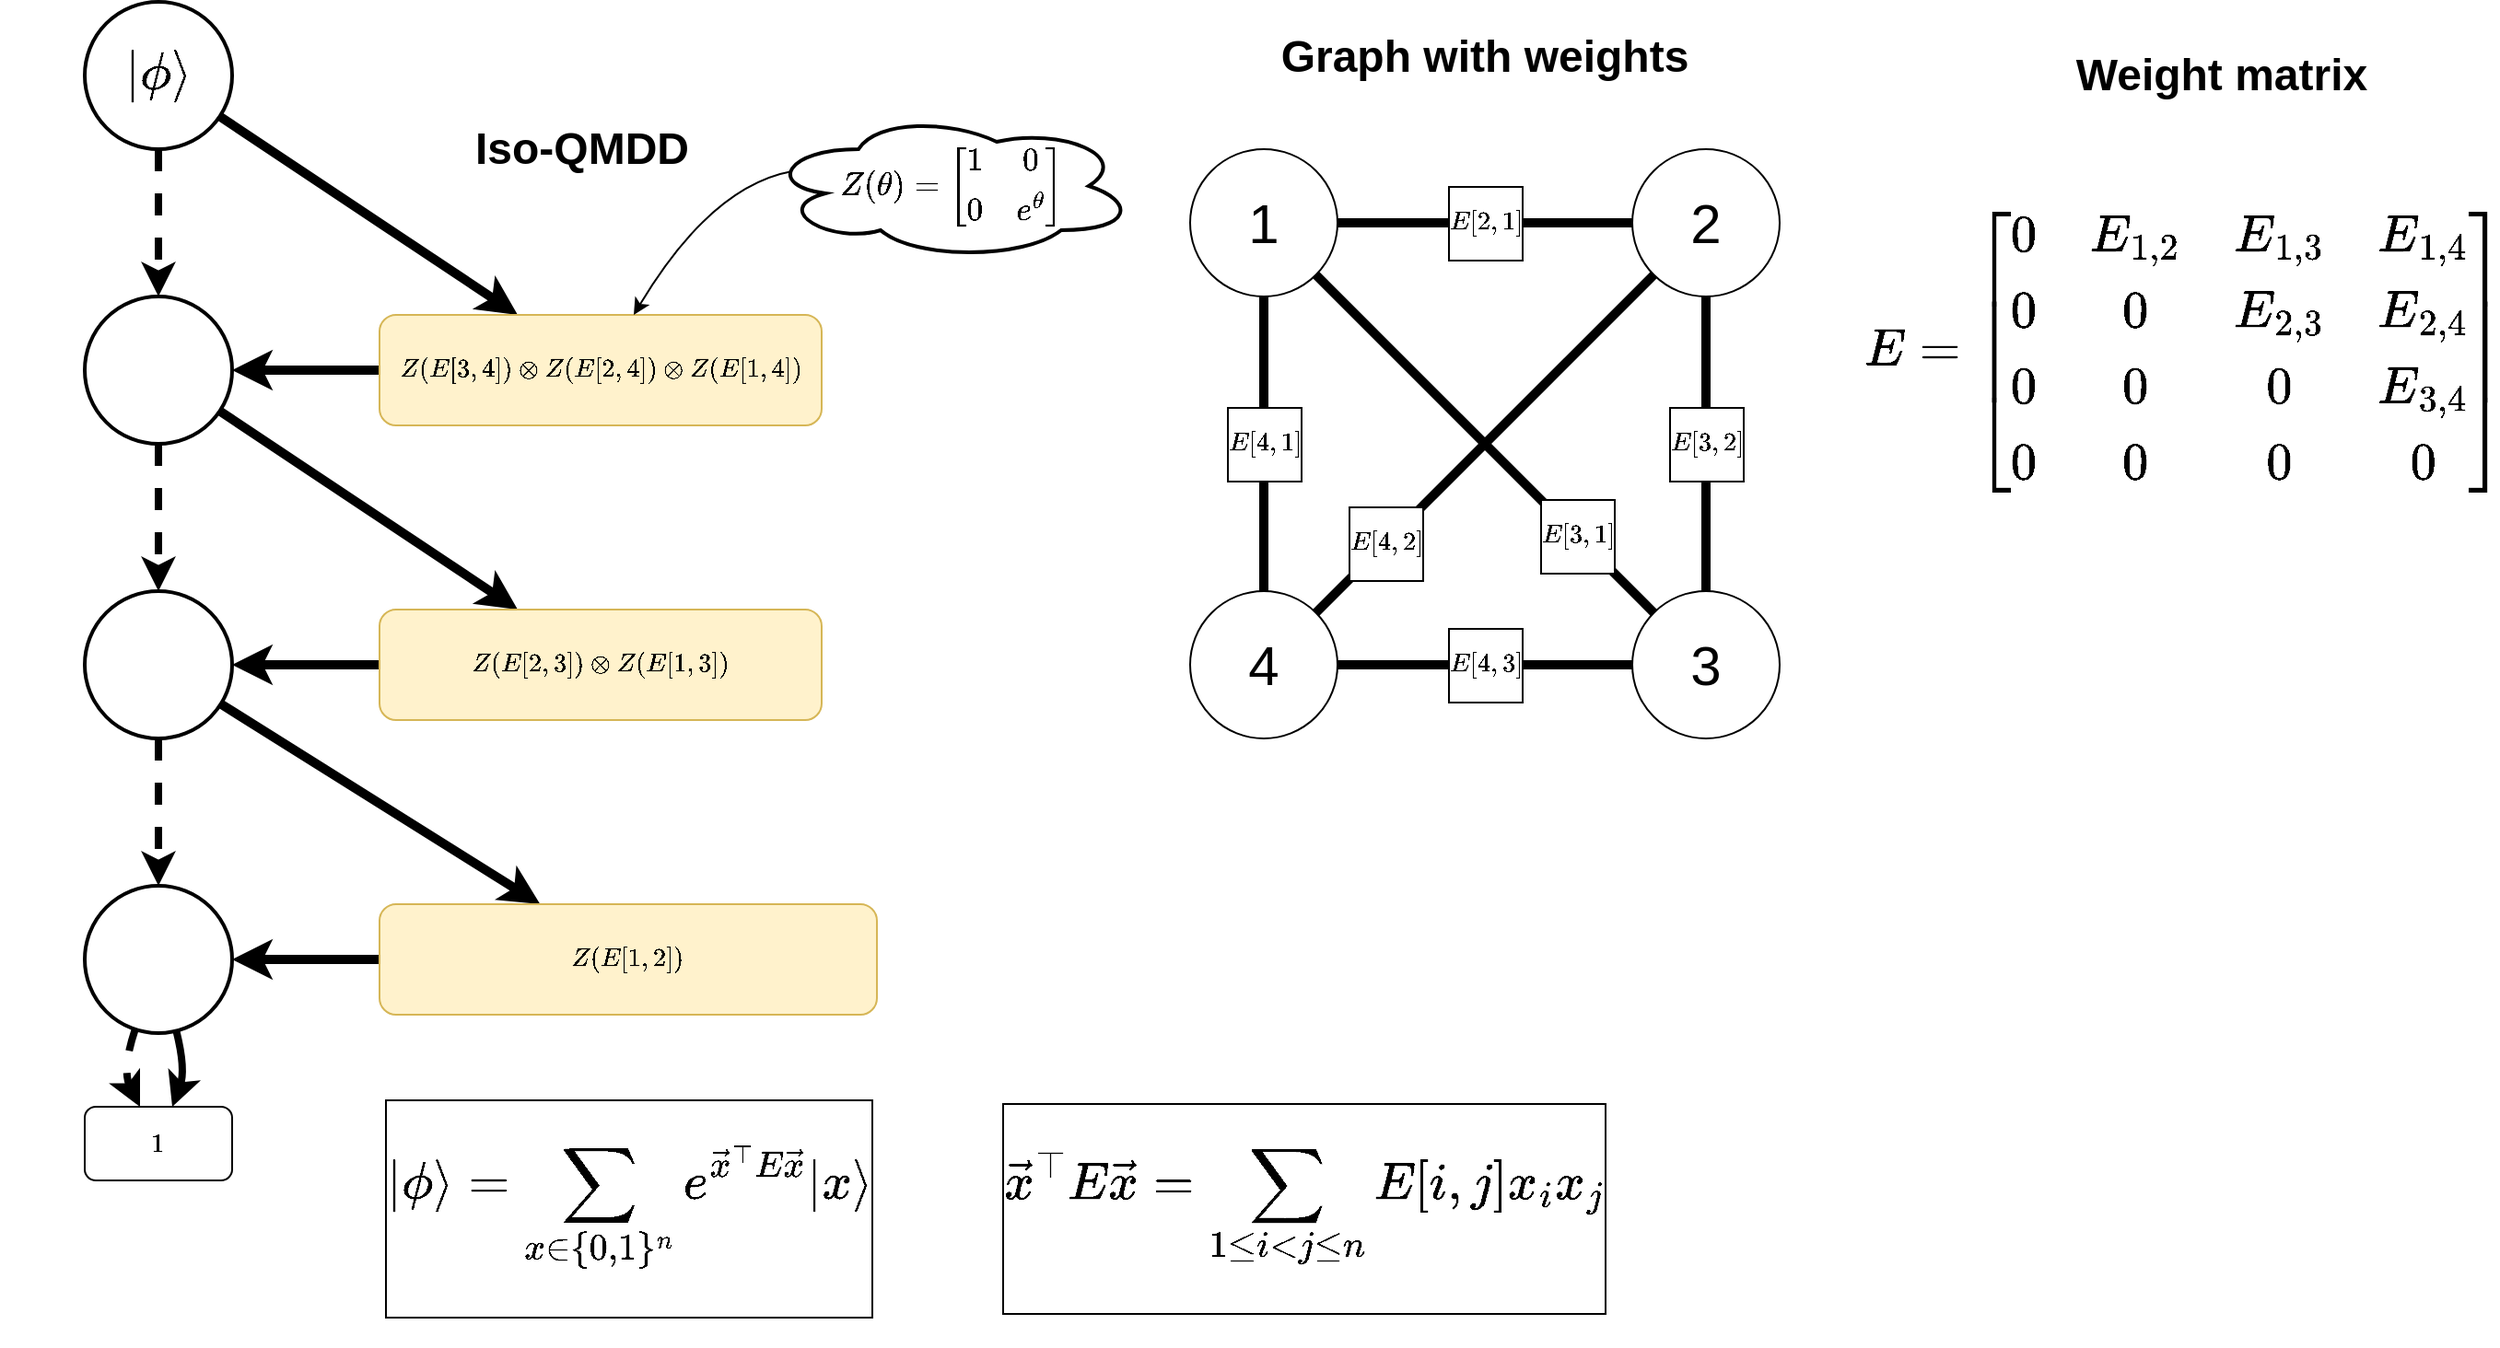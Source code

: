 <mxfile version="13.10.0" type="device"><diagram id="UoyFztPHbAxfOtIrm-Md" name="Page-1"><mxGraphModel dx="934" dy="569" grid="1" gridSize="10" guides="1" tooltips="1" connect="1" arrows="1" fold="1" page="1" pageScale="1" pageWidth="850" pageHeight="1100" math="1" shadow="0"><root><mxCell id="0"/><mxCell id="1" parent="0"/><mxCell id="kAd1hX-TktcAsDmedw0G-8" style="rounded=0;orthogonalLoop=1;jettySize=auto;html=1;strokeWidth=5;" parent="1" source="kAd1hX-TktcAsDmedw0G-1" target="kAd1hX-TktcAsDmedw0G-6" edge="1"><mxGeometry relative="1" as="geometry"/></mxCell><mxCell id="kAd1hX-TktcAsDmedw0G-9" style="edgeStyle=none;rounded=0;orthogonalLoop=1;jettySize=auto;html=1;strokeWidth=4;dashed=1;" parent="1" source="kAd1hX-TktcAsDmedw0G-1" target="kAd1hX-TktcAsDmedw0G-2" edge="1"><mxGeometry relative="1" as="geometry"/></mxCell><mxCell id="kAd1hX-TktcAsDmedw0G-1" value="$$|\phi\rangle$$" style="ellipse;whiteSpace=wrap;html=1;aspect=fixed;strokeWidth=2;fontSize=24;" parent="1" vertex="1"><mxGeometry x="360" y="160" width="80" height="80" as="geometry"/></mxCell><mxCell id="kAd1hX-TktcAsDmedw0G-10" style="edgeStyle=none;rounded=0;orthogonalLoop=1;jettySize=auto;html=1;strokeWidth=4;dashed=1;" parent="1" source="kAd1hX-TktcAsDmedw0G-2" target="kAd1hX-TktcAsDmedw0G-3" edge="1"><mxGeometry relative="1" as="geometry"/></mxCell><mxCell id="kAd1hX-TktcAsDmedw0G-19" style="edgeStyle=none;rounded=0;orthogonalLoop=1;jettySize=auto;html=1;strokeWidth=5;" parent="1" source="kAd1hX-TktcAsDmedw0G-2" target="kAd1hX-TktcAsDmedw0G-14" edge="1"><mxGeometry relative="1" as="geometry"/></mxCell><mxCell id="kAd1hX-TktcAsDmedw0G-2" value="" style="ellipse;whiteSpace=wrap;html=1;aspect=fixed;strokeWidth=2;" parent="1" vertex="1"><mxGeometry x="360" y="320" width="80" height="80" as="geometry"/></mxCell><mxCell id="kAd1hX-TktcAsDmedw0G-11" style="edgeStyle=none;rounded=0;orthogonalLoop=1;jettySize=auto;html=1;strokeWidth=4;dashed=1;" parent="1" source="kAd1hX-TktcAsDmedw0G-3" target="kAd1hX-TktcAsDmedw0G-4" edge="1"><mxGeometry relative="1" as="geometry"/></mxCell><mxCell id="kAd1hX-TktcAsDmedw0G-18" style="edgeStyle=none;rounded=0;orthogonalLoop=1;jettySize=auto;html=1;strokeWidth=5;" parent="1" source="kAd1hX-TktcAsDmedw0G-3" target="kAd1hX-TktcAsDmedw0G-15" edge="1"><mxGeometry relative="1" as="geometry"/></mxCell><mxCell id="kAd1hX-TktcAsDmedw0G-3" value="" style="ellipse;whiteSpace=wrap;html=1;aspect=fixed;strokeWidth=2;" parent="1" vertex="1"><mxGeometry x="360" y="480" width="80" height="80" as="geometry"/></mxCell><mxCell id="kAd1hX-TktcAsDmedw0G-13" style="edgeStyle=none;orthogonalLoop=1;jettySize=auto;html=1;strokeWidth=4;dashed=1;curved=1;" parent="1" source="kAd1hX-TktcAsDmedw0G-4" target="kAd1hX-TktcAsDmedw0G-5" edge="1"><mxGeometry relative="1" as="geometry"><Array as="points"><mxPoint x="380" y="740"/></Array></mxGeometry></mxCell><mxCell id="kAd1hX-TktcAsDmedw0G-32" style="edgeStyle=none;curved=1;orthogonalLoop=1;jettySize=auto;html=1;endArrow=classic;endFill=1;strokeWidth=4;fontSize=12;" parent="1" source="kAd1hX-TktcAsDmedw0G-4" target="kAd1hX-TktcAsDmedw0G-5" edge="1"><mxGeometry relative="1" as="geometry"><Array as="points"><mxPoint x="415" y="740"/></Array></mxGeometry></mxCell><mxCell id="kAd1hX-TktcAsDmedw0G-4" value="" style="ellipse;whiteSpace=wrap;html=1;aspect=fixed;strokeWidth=2;" parent="1" vertex="1"><mxGeometry x="360" y="640" width="80" height="80" as="geometry"/></mxCell><mxCell id="kAd1hX-TktcAsDmedw0G-5" value="$$1$$" style="rounded=1;whiteSpace=wrap;html=1;" parent="1" vertex="1"><mxGeometry x="360" y="760" width="80" height="40" as="geometry"/></mxCell><mxCell id="kAd1hX-TktcAsDmedw0G-7" style="edgeStyle=orthogonalEdgeStyle;rounded=0;orthogonalLoop=1;jettySize=auto;html=1;strokeWidth=5;" parent="1" source="kAd1hX-TktcAsDmedw0G-6" target="kAd1hX-TktcAsDmedw0G-2" edge="1"><mxGeometry relative="1" as="geometry"/></mxCell><mxCell id="kAd1hX-TktcAsDmedw0G-6" value="$$Z(E[3,4])\otimes Z(E[2,4])\otimes Z(E[1,4])$$" style="rounded=1;whiteSpace=wrap;html=1;fillColor=#fff2cc;strokeColor=#d6b656;" parent="1" vertex="1"><mxGeometry x="520" y="330" width="240" height="60" as="geometry"/></mxCell><mxCell id="kAd1hX-TktcAsDmedw0G-16" style="edgeStyle=none;rounded=0;orthogonalLoop=1;jettySize=auto;html=1;strokeWidth=5;" parent="1" source="kAd1hX-TktcAsDmedw0G-14" target="kAd1hX-TktcAsDmedw0G-3" edge="1"><mxGeometry relative="1" as="geometry"/></mxCell><mxCell id="kAd1hX-TktcAsDmedw0G-14" value="$$Z(E[2,3])\otimes Z(E[1,3])$$" style="rounded=1;whiteSpace=wrap;html=1;fillColor=#fff2cc;strokeColor=#d6b656;" parent="1" vertex="1"><mxGeometry x="520" y="490" width="240" height="60" as="geometry"/></mxCell><mxCell id="kAd1hX-TktcAsDmedw0G-17" style="edgeStyle=none;rounded=0;orthogonalLoop=1;jettySize=auto;html=1;strokeWidth=5;" parent="1" source="kAd1hX-TktcAsDmedw0G-15" target="kAd1hX-TktcAsDmedw0G-4" edge="1"><mxGeometry relative="1" as="geometry"/></mxCell><mxCell id="kAd1hX-TktcAsDmedw0G-15" value="$$Z(E[1,2])$$" style="rounded=1;whiteSpace=wrap;html=1;fillColor=#fff2cc;strokeColor=#d6b656;" parent="1" vertex="1"><mxGeometry x="520" y="650" width="270" height="60" as="geometry"/></mxCell><mxCell id="kAd1hX-TktcAsDmedw0G-20" value="Iso-QMDD" style="text;html=1;strokeColor=none;fillColor=none;align=center;verticalAlign=middle;whiteSpace=wrap;rounded=0;fontStyle=1;fontSize=24;" parent="1" vertex="1"><mxGeometry x="550" y="220" width="160" height="40" as="geometry"/></mxCell><mxCell id="kAd1hX-TktcAsDmedw0G-25" value="$$E[2,1]$$" style="edgeStyle=none;rounded=0;orthogonalLoop=1;jettySize=auto;html=1;strokeWidth=5;fontSize=12;endArrow=none;endFill=0;labelBorderColor=#000000;" parent="1" source="kAd1hX-TktcAsDmedw0G-21" target="kAd1hX-TktcAsDmedw0G-23" edge="1"><mxGeometry relative="1" as="geometry"/></mxCell><mxCell id="kAd1hX-TktcAsDmedw0G-29" value="$$E[3,1]$$" style="edgeStyle=none;orthogonalLoop=1;jettySize=auto;html=1;endArrow=none;endFill=0;strokeWidth=5;fontSize=12;curved=1;labelBorderColor=#000000;" parent="1" source="kAd1hX-TktcAsDmedw0G-21" target="kAd1hX-TktcAsDmedw0G-24" edge="1"><mxGeometry x="0.545" relative="1" as="geometry"><mxPoint as="offset"/></mxGeometry></mxCell><mxCell id="kAd1hX-TktcAsDmedw0G-21" value="1" style="ellipse;whiteSpace=wrap;html=1;aspect=fixed;fontSize=30;" parent="1" vertex="1"><mxGeometry x="960" y="240" width="80" height="80" as="geometry"/></mxCell><mxCell id="kAd1hX-TktcAsDmedw0G-28" value="$$E[4,1]$$" style="edgeStyle=none;rounded=0;orthogonalLoop=1;jettySize=auto;html=1;endArrow=none;endFill=0;strokeWidth=5;fontSize=12;labelBorderColor=#000000;" parent="1" source="kAd1hX-TktcAsDmedw0G-22" target="kAd1hX-TktcAsDmedw0G-21" edge="1"><mxGeometry relative="1" as="geometry"/></mxCell><mxCell id="kAd1hX-TktcAsDmedw0G-22" value="4" style="ellipse;whiteSpace=wrap;html=1;aspect=fixed;fontSize=30;" parent="1" vertex="1"><mxGeometry x="960" y="480" width="80" height="80" as="geometry"/></mxCell><mxCell id="kAd1hX-TktcAsDmedw0G-26" value="$$E[3,2]$$" style="edgeStyle=none;rounded=0;orthogonalLoop=1;jettySize=auto;html=1;endArrow=none;endFill=0;strokeWidth=5;fontSize=12;labelBorderColor=#000000;" parent="1" source="kAd1hX-TktcAsDmedw0G-23" target="kAd1hX-TktcAsDmedw0G-24" edge="1"><mxGeometry relative="1" as="geometry"/></mxCell><mxCell id="kAd1hX-TktcAsDmedw0G-30" value="$$E[4,2]$$" style="edgeStyle=none;curved=1;orthogonalLoop=1;jettySize=auto;html=1;endArrow=none;endFill=0;strokeWidth=5;fontSize=12;labelBorderColor=#000000;" parent="1" source="kAd1hX-TktcAsDmedw0G-23" target="kAd1hX-TktcAsDmedw0G-22" edge="1"><mxGeometry x="0.583" relative="1" as="geometry"><mxPoint as="offset"/></mxGeometry></mxCell><mxCell id="kAd1hX-TktcAsDmedw0G-23" value="2" style="ellipse;whiteSpace=wrap;html=1;aspect=fixed;fontSize=30;" parent="1" vertex="1"><mxGeometry x="1200" y="240" width="80" height="80" as="geometry"/></mxCell><mxCell id="kAd1hX-TktcAsDmedw0G-27" value="$$E[4,3]$$" style="edgeStyle=none;rounded=0;orthogonalLoop=1;jettySize=auto;html=1;endArrow=none;endFill=0;strokeWidth=5;fontSize=12;labelBorderColor=#000000;" parent="1" source="kAd1hX-TktcAsDmedw0G-24" target="kAd1hX-TktcAsDmedw0G-22" edge="1"><mxGeometry relative="1" as="geometry"/></mxCell><mxCell id="kAd1hX-TktcAsDmedw0G-24" value="3" style="ellipse;whiteSpace=wrap;html=1;aspect=fixed;fontSize=30;" parent="1" vertex="1"><mxGeometry x="1200" y="480" width="80" height="80" as="geometry"/></mxCell><mxCell id="kAd1hX-TktcAsDmedw0G-31" value="Graph with weights" style="text;html=1;strokeColor=none;fillColor=none;align=center;verticalAlign=middle;whiteSpace=wrap;rounded=0;fontStyle=1;fontSize=24;" parent="1" vertex="1"><mxGeometry x="1000" y="170" width="240" height="40" as="geometry"/></mxCell><mxCell id="kAd1hX-TktcAsDmedw0G-34" value="$$|{\phi}\rangle=\sum_{x\in\{0,1\}^n}e^{\vec x^\top E\vec x}|{x}\rangle$$" style="text;html=1;strokeColor=none;fillColor=none;align=center;verticalAlign=middle;whiteSpace=wrap;rounded=0;fontSize=24;labelBorderColor=#000000;spacingLeft=12;spacingRight=12;spacing=12;" parent="1" vertex="1"><mxGeometry x="462.5" y="740" width="385" height="150" as="geometry"/></mxCell><mxCell id="kAd1hX-TktcAsDmedw0G-38" value="$$E = \begin{bmatrix}0 &amp;amp; E_{1,2} &amp;amp; E_{1,3} &amp;amp; E_{1,4} \\ 0 &amp;amp; 0 &amp;amp; E_{2,3} &amp;amp; E_{2,4} \\ 0 &amp;amp; 0 &amp;amp; 0 &amp;amp; E_{3,4} \\ 0 &amp;amp; 0 &amp;amp; 0 &amp;amp; 0 \end{bmatrix}$$" style="text;html=1;strokeColor=none;fillColor=none;align=center;verticalAlign=middle;whiteSpace=wrap;rounded=0;fontSize=24;" parent="1" vertex="1"><mxGeometry x="1330" y="250" width="340" height="200" as="geometry"/></mxCell><mxCell id="qOQnO-uBk4ynK9flrCwV-1" value="$$\vec x^\top E\vec x=\sum_{1\leq i&amp;lt;j\leq n}E[i,j]x_ix_j$$" style="text;html=1;strokeColor=none;fillColor=none;align=center;verticalAlign=middle;whiteSpace=wrap;rounded=0;fontSize=24;labelBorderColor=#000000;spacingLeft=24;" parent="1" vertex="1"><mxGeometry x="820" y="770" width="380" height="90" as="geometry"/></mxCell><mxCell id="qOQnO-uBk4ynK9flrCwV-3" style="orthogonalLoop=1;jettySize=auto;html=1;curved=1;exitX=0.07;exitY=0.4;exitDx=0;exitDy=0;exitPerimeter=0;" parent="1" source="qOQnO-uBk4ynK9flrCwV-2" target="kAd1hX-TktcAsDmedw0G-6" edge="1"><mxGeometry relative="1" as="geometry"><Array as="points"><mxPoint x="700" y="260"/></Array></mxGeometry></mxCell><mxCell id="qOQnO-uBk4ynK9flrCwV-2" value="$$Z(\theta)=\begin{bmatrix}1 &amp;amp; 0 \\ 0 &amp;amp; e^{\theta}\end{bmatrix}$$" style="ellipse;shape=cloud;whiteSpace=wrap;html=1;strokeWidth=2;fontSize=15;" parent="1" vertex="1"><mxGeometry x="730" y="220" width="200" height="80" as="geometry"/></mxCell><mxCell id="qOQnO-uBk4ynK9flrCwV-4" value="Weight matrix" style="text;html=1;strokeColor=none;fillColor=none;align=center;verticalAlign=middle;whiteSpace=wrap;rounded=0;fontStyle=1;fontSize=24;" parent="1" vertex="1"><mxGeometry x="1400" y="180" width="240" height="40" as="geometry"/></mxCell></root></mxGraphModel></diagram></mxfile>